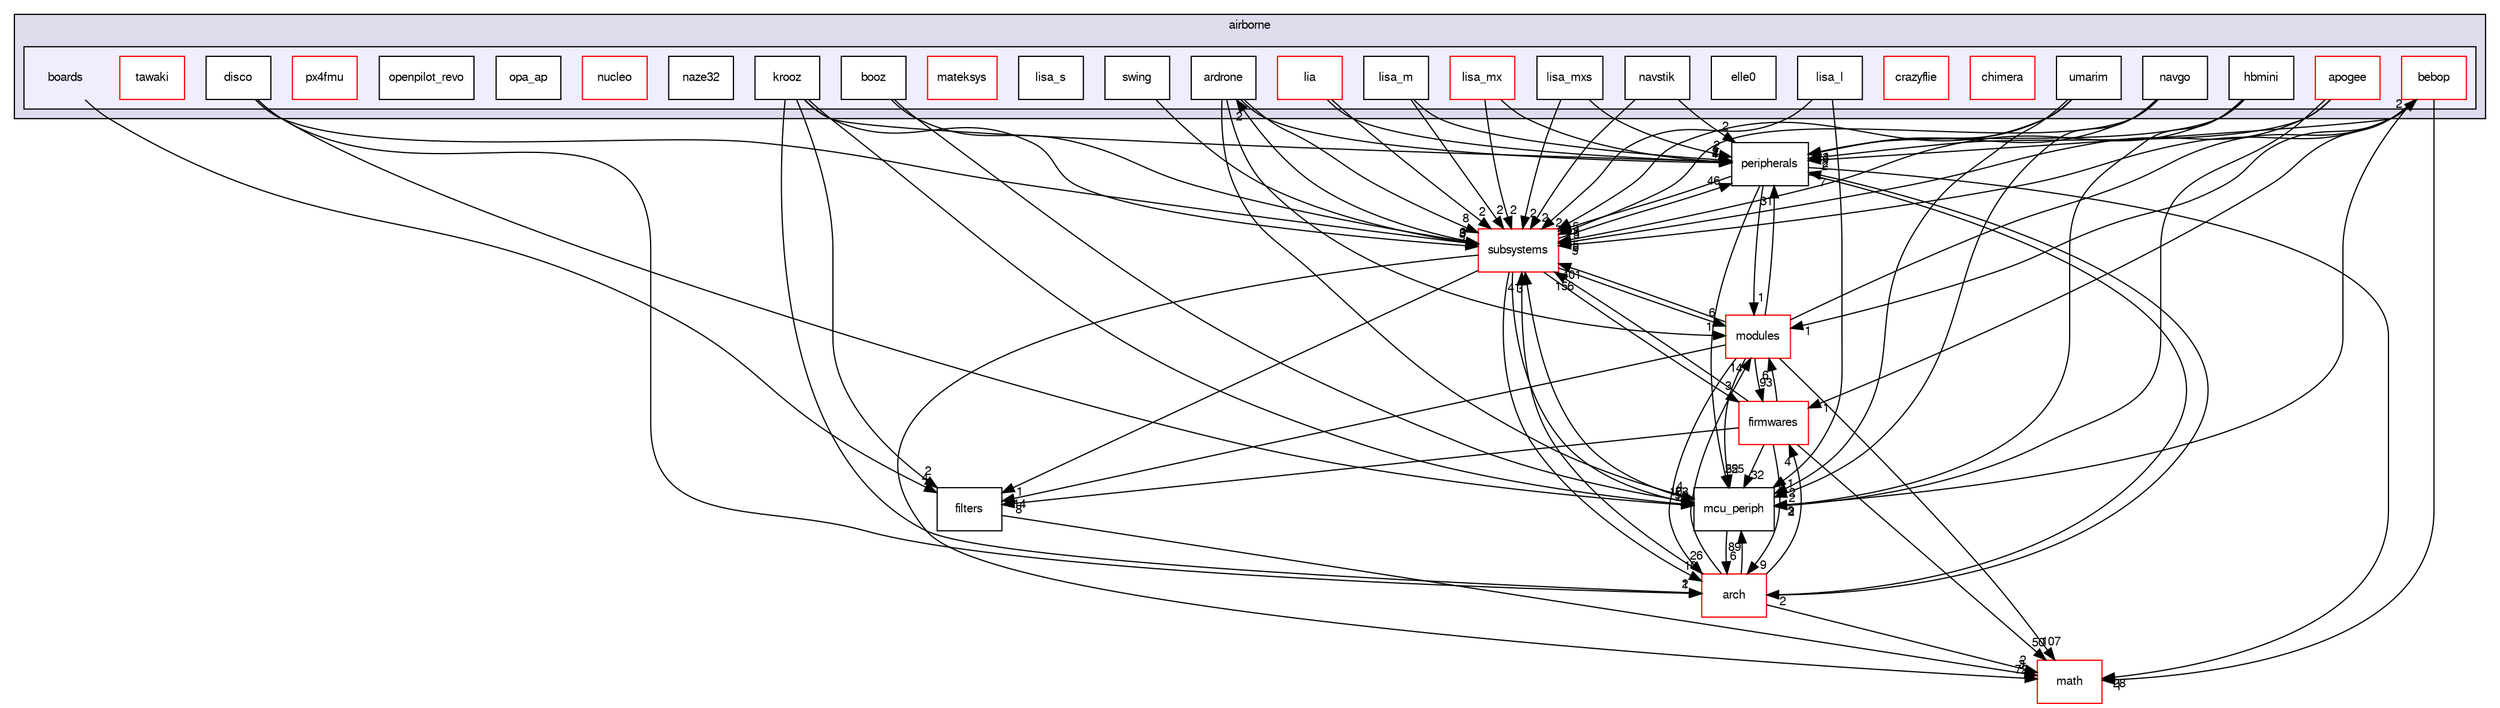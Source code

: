 digraph "sw/airborne/boards" {
  compound=true
  node [ fontsize="10", fontname="FreeSans"];
  edge [ labelfontsize="10", labelfontname="FreeSans"];
  subgraph clusterdir_5e9153041680afc3c016fd52fa730b56 {
    graph [ bgcolor="#ddddee", pencolor="black", label="airborne" fontname="FreeSans", fontsize="10", URL="dir_5e9153041680afc3c016fd52fa730b56.html"]
  subgraph clusterdir_e030268cd18297cf6282390f76bfcf7f {
    graph [ bgcolor="#eeeeff", pencolor="black", label="" URL="dir_e030268cd18297cf6282390f76bfcf7f.html"];
    dir_e030268cd18297cf6282390f76bfcf7f [shape=plaintext label="boards"];
    dir_906fcced062b34dea0e143ec53b4cca3 [shape=box label="apogee" color="red" fillcolor="white" style="filled" URL="dir_906fcced062b34dea0e143ec53b4cca3.html"];
    dir_93997fa94db05292d114fcb1dd488916 [shape=box label="ardrone" color="black" fillcolor="white" style="filled" URL="dir_93997fa94db05292d114fcb1dd488916.html"];
    dir_1e1e24cfb731b3b06114ecddfd068653 [shape=box label="bebop" color="red" fillcolor="white" style="filled" URL="dir_1e1e24cfb731b3b06114ecddfd068653.html"];
    dir_9a76711c9f7e4ea1008df76406a6ab5b [shape=box label="booz" color="black" fillcolor="white" style="filled" URL="dir_9a76711c9f7e4ea1008df76406a6ab5b.html"];
    dir_130c85d5eb72b973f996af41d7a72ae6 [shape=box label="chimera" color="red" fillcolor="white" style="filled" URL="dir_130c85d5eb72b973f996af41d7a72ae6.html"];
    dir_ccb8e4b2d77705d6c10feb227c7a02be [shape=box label="crazyflie" color="red" fillcolor="white" style="filled" URL="dir_ccb8e4b2d77705d6c10feb227c7a02be.html"];
    dir_cbcb990d5f2f1cb4eb127eac39be5277 [shape=box label="disco" color="black" fillcolor="white" style="filled" URL="dir_cbcb990d5f2f1cb4eb127eac39be5277.html"];
    dir_205729c7aa42a57645cebf4e1f89f92d [shape=box label="elle0" color="black" fillcolor="white" style="filled" URL="dir_205729c7aa42a57645cebf4e1f89f92d.html"];
    dir_199d3f9d5cb33e01205a5799f6ac9545 [shape=box label="hbmini" color="black" fillcolor="white" style="filled" URL="dir_199d3f9d5cb33e01205a5799f6ac9545.html"];
    dir_322085cfe7bd48fa6c9bcf3bf3c8af11 [shape=box label="krooz" color="black" fillcolor="white" style="filled" URL="dir_322085cfe7bd48fa6c9bcf3bf3c8af11.html"];
    dir_61f9b35e17072e817ba1b199e0e0fa7c [shape=box label="lia" color="red" fillcolor="white" style="filled" URL="dir_61f9b35e17072e817ba1b199e0e0fa7c.html"];
    dir_58f803b20293fcf9accb3156b13a6ed5 [shape=box label="lisa_l" color="black" fillcolor="white" style="filled" URL="dir_58f803b20293fcf9accb3156b13a6ed5.html"];
    dir_145fb4f8ee0a9eed1c6459cedb494b89 [shape=box label="lisa_m" color="black" fillcolor="white" style="filled" URL="dir_145fb4f8ee0a9eed1c6459cedb494b89.html"];
    dir_13f821e2f8bff88178f2fd4f9016e4b4 [shape=box label="lisa_mx" color="red" fillcolor="white" style="filled" URL="dir_13f821e2f8bff88178f2fd4f9016e4b4.html"];
    dir_90ae65582e264cb543676e812d131a6a [shape=box label="lisa_mxs" color="black" fillcolor="white" style="filled" URL="dir_90ae65582e264cb543676e812d131a6a.html"];
    dir_bcb78b89155ca066c5a0666240dabcfd [shape=box label="lisa_s" color="black" fillcolor="white" style="filled" URL="dir_bcb78b89155ca066c5a0666240dabcfd.html"];
    dir_8ac24fb6e8483987b2ade80e823ec3a9 [shape=box label="mateksys" color="red" fillcolor="white" style="filled" URL="dir_8ac24fb6e8483987b2ade80e823ec3a9.html"];
    dir_4b28a472501cd3c8e4b2c011bdbc883b [shape=box label="navgo" color="black" fillcolor="white" style="filled" URL="dir_4b28a472501cd3c8e4b2c011bdbc883b.html"];
    dir_95231c0abeec1f69ab56c761789996b0 [shape=box label="navstik" color="black" fillcolor="white" style="filled" URL="dir_95231c0abeec1f69ab56c761789996b0.html"];
    dir_795a4c131357d0186c095fcb6f3e6215 [shape=box label="naze32" color="black" fillcolor="white" style="filled" URL="dir_795a4c131357d0186c095fcb6f3e6215.html"];
    dir_3a7735853c2e0da45622dafdded2b7a3 [shape=box label="nucleo" color="red" fillcolor="white" style="filled" URL="dir_3a7735853c2e0da45622dafdded2b7a3.html"];
    dir_9749bdb0f197d170789914bb8b6d9688 [shape=box label="opa_ap" color="black" fillcolor="white" style="filled" URL="dir_9749bdb0f197d170789914bb8b6d9688.html"];
    dir_6a8e3fbfa518964989e870325a9bf632 [shape=box label="openpilot_revo" color="black" fillcolor="white" style="filled" URL="dir_6a8e3fbfa518964989e870325a9bf632.html"];
    dir_a047bcdfdfeeaf1b1eee45d5b84ca8be [shape=box label="px4fmu" color="red" fillcolor="white" style="filled" URL="dir_a047bcdfdfeeaf1b1eee45d5b84ca8be.html"];
    dir_ac03d41c96f56bce96151277973f6cb5 [shape=box label="swing" color="black" fillcolor="white" style="filled" URL="dir_ac03d41c96f56bce96151277973f6cb5.html"];
    dir_a602d89a86e137af83bdeb12fdb83ab8 [shape=box label="tawaki" color="red" fillcolor="white" style="filled" URL="dir_a602d89a86e137af83bdeb12fdb83ab8.html"];
    dir_414104448893b1ba2b157e67b87d5a33 [shape=box label="umarim" color="black" fillcolor="white" style="filled" URL="dir_414104448893b1ba2b157e67b87d5a33.html"];
  }
  }
  dir_0a48ba2c0a76794adfddddc873522f67 [shape=box label="peripherals" URL="dir_0a48ba2c0a76794adfddddc873522f67.html"];
  dir_12d6ec7aac5a4a9b8cee17e35022d7c7 [shape=box label="subsystems" fillcolor="white" style="filled" color="red" URL="dir_12d6ec7aac5a4a9b8cee17e35022d7c7.html"];
  dir_1ca43f6a116d741d80fb1d0555a2b198 [shape=box label="mcu_periph" URL="dir_1ca43f6a116d741d80fb1d0555a2b198.html"];
  dir_fc6475eb39ea0144fb6697b809fd11a9 [shape=box label="arch" fillcolor="white" style="filled" color="red" URL="dir_fc6475eb39ea0144fb6697b809fd11a9.html"];
  dir_1444106569909aede49a887d28257b90 [shape=box label="filters" URL="dir_1444106569909aede49a887d28257b90.html"];
  dir_e7d2494544042a787a6ee70a779a5e07 [shape=box label="firmwares" fillcolor="white" style="filled" color="red" URL="dir_e7d2494544042a787a6ee70a779a5e07.html"];
  dir_29343b6f5fcd4b75a5dfbb985ff56864 [shape=box label="math" fillcolor="white" style="filled" color="red" URL="dir_29343b6f5fcd4b75a5dfbb985ff56864.html"];
  dir_c2abcdd6ccb39c3582929c0e3f5651c2 [shape=box label="modules" fillcolor="white" style="filled" color="red" URL="dir_c2abcdd6ccb39c3582929c0e3f5651c2.html"];
  dir_13f821e2f8bff88178f2fd4f9016e4b4->dir_0a48ba2c0a76794adfddddc873522f67 [headlabel="2", labeldistance=1.5 headhref="dir_000062_000124.html"];
  dir_13f821e2f8bff88178f2fd4f9016e4b4->dir_12d6ec7aac5a4a9b8cee17e35022d7c7 [headlabel="2", labeldistance=1.5 headhref="dir_000062_000051.html"];
  dir_cbcb990d5f2f1cb4eb127eac39be5277->dir_12d6ec7aac5a4a9b8cee17e35022d7c7 [headlabel="3", labeldistance=1.5 headhref="dir_000070_000051.html"];
  dir_cbcb990d5f2f1cb4eb127eac39be5277->dir_1ca43f6a116d741d80fb1d0555a2b198 [headlabel="1", labeldistance=1.5 headhref="dir_000070_000120.html"];
  dir_cbcb990d5f2f1cb4eb127eac39be5277->dir_fc6475eb39ea0144fb6697b809fd11a9 [headlabel="1", labeldistance=1.5 headhref="dir_000070_000002.html"];
  dir_0a48ba2c0a76794adfddddc873522f67->dir_12d6ec7aac5a4a9b8cee17e35022d7c7 [headlabel="3", labeldistance=1.5 headhref="dir_000124_000051.html"];
  dir_0a48ba2c0a76794adfddddc873522f67->dir_1ca43f6a116d741d80fb1d0555a2b198 [headlabel="52", labeldistance=1.5 headhref="dir_000124_000120.html"];
  dir_0a48ba2c0a76794adfddddc873522f67->dir_fc6475eb39ea0144fb6697b809fd11a9 [headlabel="2", labeldistance=1.5 headhref="dir_000124_000002.html"];
  dir_0a48ba2c0a76794adfddddc873522f67->dir_29343b6f5fcd4b75a5dfbb985ff56864 [headlabel="28", labeldistance=1.5 headhref="dir_000124_000118.html"];
  dir_0a48ba2c0a76794adfddddc873522f67->dir_c2abcdd6ccb39c3582929c0e3f5651c2 [headlabel="1", labeldistance=1.5 headhref="dir_000124_000046.html"];
  dir_906fcced062b34dea0e143ec53b4cca3->dir_0a48ba2c0a76794adfddddc873522f67 [headlabel="2", labeldistance=1.5 headhref="dir_000055_000124.html"];
  dir_906fcced062b34dea0e143ec53b4cca3->dir_12d6ec7aac5a4a9b8cee17e35022d7c7 [headlabel="5", labeldistance=1.5 headhref="dir_000055_000051.html"];
  dir_906fcced062b34dea0e143ec53b4cca3->dir_1ca43f6a116d741d80fb1d0555a2b198 [headlabel="2", labeldistance=1.5 headhref="dir_000055_000120.html"];
  dir_12d6ec7aac5a4a9b8cee17e35022d7c7->dir_0a48ba2c0a76794adfddddc873522f67 [headlabel="46", labeldistance=1.5 headhref="dir_000051_000124.html"];
  dir_12d6ec7aac5a4a9b8cee17e35022d7c7->dir_1ca43f6a116d741d80fb1d0555a2b198 [headlabel="103", labeldistance=1.5 headhref="dir_000051_000120.html"];
  dir_12d6ec7aac5a4a9b8cee17e35022d7c7->dir_fc6475eb39ea0144fb6697b809fd11a9 [headlabel="10", labeldistance=1.5 headhref="dir_000051_000002.html"];
  dir_12d6ec7aac5a4a9b8cee17e35022d7c7->dir_1444106569909aede49a887d28257b90 [headlabel="1", labeldistance=1.5 headhref="dir_000051_000104.html"];
  dir_12d6ec7aac5a4a9b8cee17e35022d7c7->dir_93997fa94db05292d114fcb1dd488916 [headlabel="2", labeldistance=1.5 headhref="dir_000051_000056.html"];
  dir_12d6ec7aac5a4a9b8cee17e35022d7c7->dir_e7d2494544042a787a6ee70a779a5e07 [headlabel="3", labeldistance=1.5 headhref="dir_000051_000105.html"];
  dir_12d6ec7aac5a4a9b8cee17e35022d7c7->dir_29343b6f5fcd4b75a5dfbb985ff56864 [headlabel="72", labeldistance=1.5 headhref="dir_000051_000118.html"];
  dir_12d6ec7aac5a4a9b8cee17e35022d7c7->dir_c2abcdd6ccb39c3582929c0e3f5651c2 [headlabel="6", labeldistance=1.5 headhref="dir_000051_000046.html"];
  dir_e030268cd18297cf6282390f76bfcf7f->dir_1444106569909aede49a887d28257b90 [headlabel="4", labeldistance=1.5 headhref="dir_000054_000104.html"];
  dir_4b28a472501cd3c8e4b2c011bdbc883b->dir_0a48ba2c0a76794adfddddc873522f67 [headlabel="4", labeldistance=1.5 headhref="dir_000064_000124.html"];
  dir_4b28a472501cd3c8e4b2c011bdbc883b->dir_12d6ec7aac5a4a9b8cee17e35022d7c7 [headlabel="5", labeldistance=1.5 headhref="dir_000064_000051.html"];
  dir_4b28a472501cd3c8e4b2c011bdbc883b->dir_1ca43f6a116d741d80fb1d0555a2b198 [headlabel="2", labeldistance=1.5 headhref="dir_000064_000120.html"];
  dir_414104448893b1ba2b157e67b87d5a33->dir_0a48ba2c0a76794adfddddc873522f67 [headlabel="3", labeldistance=1.5 headhref="dir_000067_000124.html"];
  dir_414104448893b1ba2b157e67b87d5a33->dir_12d6ec7aac5a4a9b8cee17e35022d7c7 [headlabel="5", labeldistance=1.5 headhref="dir_000067_000051.html"];
  dir_414104448893b1ba2b157e67b87d5a33->dir_1ca43f6a116d741d80fb1d0555a2b198 [headlabel="2", labeldistance=1.5 headhref="dir_000067_000120.html"];
  dir_ac03d41c96f56bce96151277973f6cb5->dir_12d6ec7aac5a4a9b8cee17e35022d7c7 [headlabel="5", labeldistance=1.5 headhref="dir_000066_000051.html"];
  dir_322085cfe7bd48fa6c9bcf3bf3c8af11->dir_0a48ba2c0a76794adfddddc873522f67 [headlabel="4", labeldistance=1.5 headhref="dir_000072_000124.html"];
  dir_322085cfe7bd48fa6c9bcf3bf3c8af11->dir_12d6ec7aac5a4a9b8cee17e35022d7c7 [headlabel="5", labeldistance=1.5 headhref="dir_000072_000051.html"];
  dir_322085cfe7bd48fa6c9bcf3bf3c8af11->dir_1ca43f6a116d741d80fb1d0555a2b198 [headlabel="5", labeldistance=1.5 headhref="dir_000072_000120.html"];
  dir_322085cfe7bd48fa6c9bcf3bf3c8af11->dir_fc6475eb39ea0144fb6697b809fd11a9 [headlabel="2", labeldistance=1.5 headhref="dir_000072_000002.html"];
  dir_322085cfe7bd48fa6c9bcf3bf3c8af11->dir_1444106569909aede49a887d28257b90 [headlabel="2", labeldistance=1.5 headhref="dir_000072_000104.html"];
  dir_61f9b35e17072e817ba1b199e0e0fa7c->dir_0a48ba2c0a76794adfddddc873522f67 [headlabel="2", labeldistance=1.5 headhref="dir_000059_000124.html"];
  dir_61f9b35e17072e817ba1b199e0e0fa7c->dir_12d6ec7aac5a4a9b8cee17e35022d7c7 [headlabel="2", labeldistance=1.5 headhref="dir_000059_000051.html"];
  dir_9a76711c9f7e4ea1008df76406a6ab5b->dir_12d6ec7aac5a4a9b8cee17e35022d7c7 [headlabel="3", labeldistance=1.5 headhref="dir_000057_000051.html"];
  dir_9a76711c9f7e4ea1008df76406a6ab5b->dir_1ca43f6a116d741d80fb1d0555a2b198 [headlabel="2", labeldistance=1.5 headhref="dir_000057_000120.html"];
  dir_95231c0abeec1f69ab56c761789996b0->dir_0a48ba2c0a76794adfddddc873522f67 [headlabel="2", labeldistance=1.5 headhref="dir_000065_000124.html"];
  dir_95231c0abeec1f69ab56c761789996b0->dir_12d6ec7aac5a4a9b8cee17e35022d7c7 [headlabel="2", labeldistance=1.5 headhref="dir_000065_000051.html"];
  dir_199d3f9d5cb33e01205a5799f6ac9545->dir_0a48ba2c0a76794adfddddc873522f67 [headlabel="4", labeldistance=1.5 headhref="dir_000058_000124.html"];
  dir_199d3f9d5cb33e01205a5799f6ac9545->dir_12d6ec7aac5a4a9b8cee17e35022d7c7 [headlabel="5", labeldistance=1.5 headhref="dir_000058_000051.html"];
  dir_199d3f9d5cb33e01205a5799f6ac9545->dir_1ca43f6a116d741d80fb1d0555a2b198 [headlabel="2", labeldistance=1.5 headhref="dir_000058_000120.html"];
  dir_1ca43f6a116d741d80fb1d0555a2b198->dir_12d6ec7aac5a4a9b8cee17e35022d7c7 [headlabel="3", labeldistance=1.5 headhref="dir_000120_000051.html"];
  dir_1ca43f6a116d741d80fb1d0555a2b198->dir_fc6475eb39ea0144fb6697b809fd11a9 [headlabel="6", labeldistance=1.5 headhref="dir_000120_000002.html"];
  dir_fc6475eb39ea0144fb6697b809fd11a9->dir_0a48ba2c0a76794adfddddc873522f67 [headlabel="7", labeldistance=1.5 headhref="dir_000002_000124.html"];
  dir_fc6475eb39ea0144fb6697b809fd11a9->dir_12d6ec7aac5a4a9b8cee17e35022d7c7 [headlabel="41", labeldistance=1.5 headhref="dir_000002_000051.html"];
  dir_fc6475eb39ea0144fb6697b809fd11a9->dir_1ca43f6a116d741d80fb1d0555a2b198 [headlabel="89", labeldistance=1.5 headhref="dir_000002_000120.html"];
  dir_fc6475eb39ea0144fb6697b809fd11a9->dir_e7d2494544042a787a6ee70a779a5e07 [headlabel="4", labeldistance=1.5 headhref="dir_000002_000105.html"];
  dir_fc6475eb39ea0144fb6697b809fd11a9->dir_29343b6f5fcd4b75a5dfbb985ff56864 [headlabel="2", labeldistance=1.5 headhref="dir_000002_000118.html"];
  dir_fc6475eb39ea0144fb6697b809fd11a9->dir_c2abcdd6ccb39c3582929c0e3f5651c2 [headlabel="14", labeldistance=1.5 headhref="dir_000002_000046.html"];
  dir_145fb4f8ee0a9eed1c6459cedb494b89->dir_0a48ba2c0a76794adfddddc873522f67 [headlabel="2", labeldistance=1.5 headhref="dir_000061_000124.html"];
  dir_145fb4f8ee0a9eed1c6459cedb494b89->dir_12d6ec7aac5a4a9b8cee17e35022d7c7 [headlabel="2", labeldistance=1.5 headhref="dir_000061_000051.html"];
  dir_1e1e24cfb731b3b06114ecddfd068653->dir_0a48ba2c0a76794adfddddc873522f67 [headlabel="2", labeldistance=1.5 headhref="dir_000068_000124.html"];
  dir_1e1e24cfb731b3b06114ecddfd068653->dir_12d6ec7aac5a4a9b8cee17e35022d7c7 [headlabel="5", labeldistance=1.5 headhref="dir_000068_000051.html"];
  dir_1e1e24cfb731b3b06114ecddfd068653->dir_1ca43f6a116d741d80fb1d0555a2b198 [headlabel="3", labeldistance=1.5 headhref="dir_000068_000120.html"];
  dir_1e1e24cfb731b3b06114ecddfd068653->dir_e7d2494544042a787a6ee70a779a5e07 [headlabel="1", labeldistance=1.5 headhref="dir_000068_000105.html"];
  dir_1e1e24cfb731b3b06114ecddfd068653->dir_29343b6f5fcd4b75a5dfbb985ff56864 [headlabel="1", labeldistance=1.5 headhref="dir_000068_000118.html"];
  dir_1e1e24cfb731b3b06114ecddfd068653->dir_c2abcdd6ccb39c3582929c0e3f5651c2 [headlabel="1", labeldistance=1.5 headhref="dir_000068_000046.html"];
  dir_1444106569909aede49a887d28257b90->dir_29343b6f5fcd4b75a5dfbb985ff56864 [headlabel="3", labeldistance=1.5 headhref="dir_000104_000118.html"];
  dir_93997fa94db05292d114fcb1dd488916->dir_0a48ba2c0a76794adfddddc873522f67 [headlabel="1", labeldistance=1.5 headhref="dir_000056_000124.html"];
  dir_93997fa94db05292d114fcb1dd488916->dir_12d6ec7aac5a4a9b8cee17e35022d7c7 [headlabel="8", labeldistance=1.5 headhref="dir_000056_000051.html"];
  dir_93997fa94db05292d114fcb1dd488916->dir_1ca43f6a116d741d80fb1d0555a2b198 [headlabel="4", labeldistance=1.5 headhref="dir_000056_000120.html"];
  dir_93997fa94db05292d114fcb1dd488916->dir_c2abcdd6ccb39c3582929c0e3f5651c2 [headlabel="1", labeldistance=1.5 headhref="dir_000056_000046.html"];
  dir_e7d2494544042a787a6ee70a779a5e07->dir_12d6ec7aac5a4a9b8cee17e35022d7c7 [headlabel="156", labeldistance=1.5 headhref="dir_000105_000051.html"];
  dir_e7d2494544042a787a6ee70a779a5e07->dir_1ca43f6a116d741d80fb1d0555a2b198 [headlabel="32", labeldistance=1.5 headhref="dir_000105_000120.html"];
  dir_e7d2494544042a787a6ee70a779a5e07->dir_fc6475eb39ea0144fb6697b809fd11a9 [headlabel="9", labeldistance=1.5 headhref="dir_000105_000002.html"];
  dir_e7d2494544042a787a6ee70a779a5e07->dir_1444106569909aede49a887d28257b90 [headlabel="8", labeldistance=1.5 headhref="dir_000105_000104.html"];
  dir_e7d2494544042a787a6ee70a779a5e07->dir_29343b6f5fcd4b75a5dfbb985ff56864 [headlabel="50", labeldistance=1.5 headhref="dir_000105_000118.html"];
  dir_e7d2494544042a787a6ee70a779a5e07->dir_c2abcdd6ccb39c3582929c0e3f5651c2 [headlabel="6", labeldistance=1.5 headhref="dir_000105_000046.html"];
  dir_90ae65582e264cb543676e812d131a6a->dir_0a48ba2c0a76794adfddddc873522f67 [headlabel="2", labeldistance=1.5 headhref="dir_000063_000124.html"];
  dir_90ae65582e264cb543676e812d131a6a->dir_12d6ec7aac5a4a9b8cee17e35022d7c7 [headlabel="2", labeldistance=1.5 headhref="dir_000063_000051.html"];
  dir_58f803b20293fcf9accb3156b13a6ed5->dir_12d6ec7aac5a4a9b8cee17e35022d7c7 [headlabel="2", labeldistance=1.5 headhref="dir_000060_000051.html"];
  dir_58f803b20293fcf9accb3156b13a6ed5->dir_1ca43f6a116d741d80fb1d0555a2b198 [headlabel="1", labeldistance=1.5 headhref="dir_000060_000120.html"];
  dir_c2abcdd6ccb39c3582929c0e3f5651c2->dir_0a48ba2c0a76794adfddddc873522f67 [headlabel="31", labeldistance=1.5 headhref="dir_000046_000124.html"];
  dir_c2abcdd6ccb39c3582929c0e3f5651c2->dir_12d6ec7aac5a4a9b8cee17e35022d7c7 [headlabel="401", labeldistance=1.5 headhref="dir_000046_000051.html"];
  dir_c2abcdd6ccb39c3582929c0e3f5651c2->dir_1ca43f6a116d741d80fb1d0555a2b198 [headlabel="255", labeldistance=1.5 headhref="dir_000046_000120.html"];
  dir_c2abcdd6ccb39c3582929c0e3f5651c2->dir_fc6475eb39ea0144fb6697b809fd11a9 [headlabel="26", labeldistance=1.5 headhref="dir_000046_000002.html"];
  dir_c2abcdd6ccb39c3582929c0e3f5651c2->dir_1e1e24cfb731b3b06114ecddfd068653 [headlabel="2", labeldistance=1.5 headhref="dir_000046_000068.html"];
  dir_c2abcdd6ccb39c3582929c0e3f5651c2->dir_1444106569909aede49a887d28257b90 [headlabel="14", labeldistance=1.5 headhref="dir_000046_000104.html"];
  dir_c2abcdd6ccb39c3582929c0e3f5651c2->dir_e7d2494544042a787a6ee70a779a5e07 [headlabel="93", labeldistance=1.5 headhref="dir_000046_000105.html"];
  dir_c2abcdd6ccb39c3582929c0e3f5651c2->dir_29343b6f5fcd4b75a5dfbb985ff56864 [headlabel="107", labeldistance=1.5 headhref="dir_000046_000118.html"];
}
